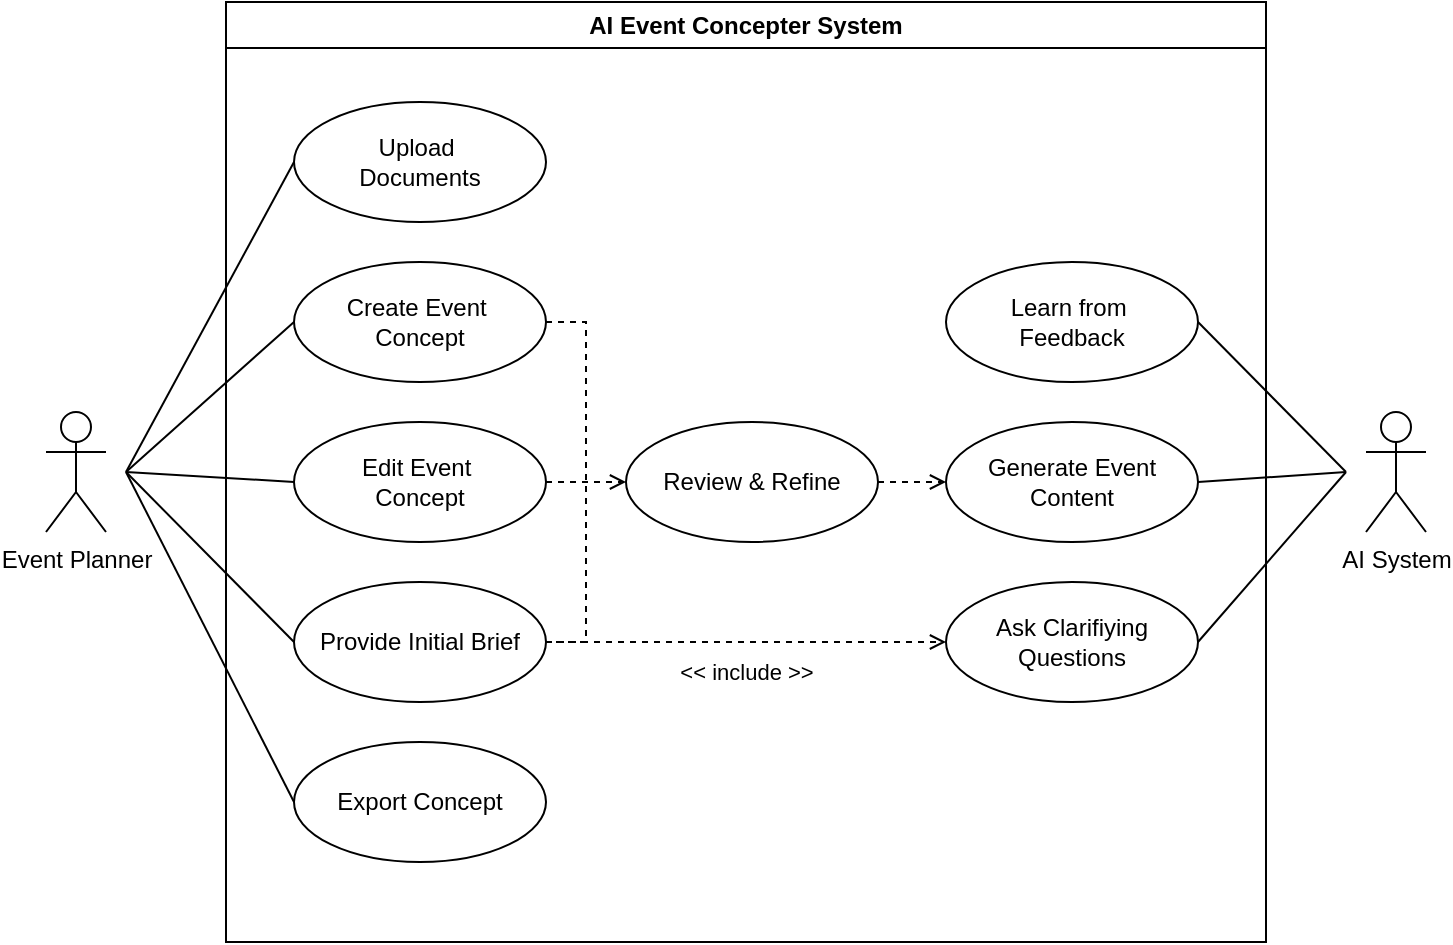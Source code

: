 <mxfile version="26.2.14">
  <diagram name="Page-1" id="RfeUmf7BLyWmSeDxd4My">
    <mxGraphModel dx="1024" dy="643" grid="1" gridSize="10" guides="1" tooltips="1" connect="1" arrows="1" fold="1" page="1" pageScale="1" pageWidth="827" pageHeight="1169" math="0" shadow="0">
      <root>
        <mxCell id="0" />
        <mxCell id="1" parent="0" />
        <mxCell id="-3miHadKhZ91e3YR9_H_-1" value="Event Planner" style="shape=umlActor;verticalLabelPosition=bottom;verticalAlign=top;html=1;" vertex="1" parent="1">
          <mxGeometry x="70" y="280" width="30" height="60" as="geometry" />
        </mxCell>
        <mxCell id="-3miHadKhZ91e3YR9_H_-4" value="AI Event Concepter System" style="swimlane;whiteSpace=wrap;html=1;" vertex="1" parent="1">
          <mxGeometry x="160" y="75" width="520" height="470" as="geometry">
            <mxRectangle x="314" y="190" width="140" height="30" as="alternateBounds" />
          </mxGeometry>
        </mxCell>
        <mxCell id="-3miHadKhZ91e3YR9_H_-8" value="Upload&amp;nbsp;&lt;div&gt;Documents&lt;/div&gt;" style="ellipse;whiteSpace=wrap;html=1;" vertex="1" parent="-3miHadKhZ91e3YR9_H_-4">
          <mxGeometry x="34" y="50" width="126" height="60" as="geometry" />
        </mxCell>
        <mxCell id="-3miHadKhZ91e3YR9_H_-13" value="Export Concept" style="ellipse;whiteSpace=wrap;html=1;" vertex="1" parent="-3miHadKhZ91e3YR9_H_-4">
          <mxGeometry x="34" y="370" width="126" height="60" as="geometry" />
        </mxCell>
        <mxCell id="-3miHadKhZ91e3YR9_H_-28" style="edgeStyle=orthogonalEdgeStyle;rounded=0;orthogonalLoop=1;jettySize=auto;html=1;exitX=1;exitY=0.5;exitDx=0;exitDy=0;entryX=0;entryY=0.5;entryDx=0;entryDy=0;dashed=1;endArrow=open;startFill=0;endFill=0;" edge="1" parent="-3miHadKhZ91e3YR9_H_-4" source="-3miHadKhZ91e3YR9_H_-12" target="-3miHadKhZ91e3YR9_H_-27">
          <mxGeometry relative="1" as="geometry" />
        </mxCell>
        <mxCell id="-3miHadKhZ91e3YR9_H_-30" value="&amp;lt;&amp;lt; include &amp;gt;&amp;gt;" style="edgeLabel;html=1;align=center;verticalAlign=middle;resizable=0;points=[];" vertex="1" connectable="0" parent="-3miHadKhZ91e3YR9_H_-28">
          <mxGeometry x="0.061" y="-2" relative="1" as="geometry">
            <mxPoint x="-6" y="13" as="offset" />
          </mxGeometry>
        </mxCell>
        <mxCell id="-3miHadKhZ91e3YR9_H_-12" value="Provide Initial Brief" style="ellipse;whiteSpace=wrap;html=1;" vertex="1" parent="-3miHadKhZ91e3YR9_H_-4">
          <mxGeometry x="34" y="290" width="126" height="60" as="geometry" />
        </mxCell>
        <mxCell id="-3miHadKhZ91e3YR9_H_-31" style="edgeStyle=orthogonalEdgeStyle;rounded=0;orthogonalLoop=1;jettySize=auto;html=1;exitX=1;exitY=0.5;exitDx=0;exitDy=0;entryX=0;entryY=0.5;entryDx=0;entryDy=0;dashed=1;endArrow=open;endFill=0;" edge="1" parent="-3miHadKhZ91e3YR9_H_-4" source="-3miHadKhZ91e3YR9_H_-11" target="-3miHadKhZ91e3YR9_H_-15">
          <mxGeometry relative="1" as="geometry" />
        </mxCell>
        <mxCell id="-3miHadKhZ91e3YR9_H_-11" value="Edit Event&amp;nbsp;&lt;div&gt;Concept&lt;/div&gt;" style="ellipse;whiteSpace=wrap;html=1;" vertex="1" parent="-3miHadKhZ91e3YR9_H_-4">
          <mxGeometry x="34" y="210" width="126" height="60" as="geometry" />
        </mxCell>
        <mxCell id="-3miHadKhZ91e3YR9_H_-14" style="edgeStyle=orthogonalEdgeStyle;rounded=0;orthogonalLoop=1;jettySize=auto;html=1;exitX=1;exitY=0.5;exitDx=0;exitDy=0;entryX=1;entryY=0.5;entryDx=0;entryDy=0;endArrow=none;startFill=0;dashed=1;" edge="1" parent="-3miHadKhZ91e3YR9_H_-4" source="-3miHadKhZ91e3YR9_H_-10" target="-3miHadKhZ91e3YR9_H_-12">
          <mxGeometry relative="1" as="geometry" />
        </mxCell>
        <mxCell id="-3miHadKhZ91e3YR9_H_-10" value="Create Event&amp;nbsp;&lt;div&gt;Concept&lt;/div&gt;" style="ellipse;whiteSpace=wrap;html=1;" vertex="1" parent="-3miHadKhZ91e3YR9_H_-4">
          <mxGeometry x="34" y="130" width="126" height="60" as="geometry" />
        </mxCell>
        <mxCell id="-3miHadKhZ91e3YR9_H_-33" style="edgeStyle=orthogonalEdgeStyle;rounded=0;orthogonalLoop=1;jettySize=auto;html=1;exitX=1;exitY=0.5;exitDx=0;exitDy=0;entryX=0;entryY=0.5;entryDx=0;entryDy=0;endArrow=open;endFill=0;dashed=1;" edge="1" parent="-3miHadKhZ91e3YR9_H_-4" source="-3miHadKhZ91e3YR9_H_-15" target="-3miHadKhZ91e3YR9_H_-26">
          <mxGeometry relative="1" as="geometry" />
        </mxCell>
        <mxCell id="-3miHadKhZ91e3YR9_H_-15" value="Review &amp;amp; Refine" style="ellipse;whiteSpace=wrap;html=1;" vertex="1" parent="-3miHadKhZ91e3YR9_H_-4">
          <mxGeometry x="200" y="210" width="126" height="60" as="geometry" />
        </mxCell>
        <mxCell id="-3miHadKhZ91e3YR9_H_-25" value="Learn from&amp;nbsp;&lt;div&gt;Feedback&lt;/div&gt;" style="ellipse;whiteSpace=wrap;html=1;" vertex="1" parent="-3miHadKhZ91e3YR9_H_-4">
          <mxGeometry x="360" y="130" width="126" height="60" as="geometry" />
        </mxCell>
        <mxCell id="-3miHadKhZ91e3YR9_H_-26" value="Generate Event Content" style="ellipse;whiteSpace=wrap;html=1;" vertex="1" parent="-3miHadKhZ91e3YR9_H_-4">
          <mxGeometry x="360" y="210" width="126" height="60" as="geometry" />
        </mxCell>
        <mxCell id="-3miHadKhZ91e3YR9_H_-27" value="Ask Clarifiying Questions" style="ellipse;whiteSpace=wrap;html=1;" vertex="1" parent="-3miHadKhZ91e3YR9_H_-4">
          <mxGeometry x="360" y="290" width="126" height="60" as="geometry" />
        </mxCell>
        <mxCell id="-3miHadKhZ91e3YR9_H_-20" value="" style="endArrow=none;html=1;rounded=0;entryX=0;entryY=0.5;entryDx=0;entryDy=0;" edge="1" parent="1" target="-3miHadKhZ91e3YR9_H_-8">
          <mxGeometry width="50" height="50" relative="1" as="geometry">
            <mxPoint x="110" y="310" as="sourcePoint" />
            <mxPoint x="160" y="240" as="targetPoint" />
          </mxGeometry>
        </mxCell>
        <mxCell id="-3miHadKhZ91e3YR9_H_-21" value="" style="endArrow=none;html=1;rounded=0;entryX=0;entryY=0.5;entryDx=0;entryDy=0;" edge="1" parent="1" target="-3miHadKhZ91e3YR9_H_-10">
          <mxGeometry width="50" height="50" relative="1" as="geometry">
            <mxPoint x="110" y="310" as="sourcePoint" />
            <mxPoint x="204" y="165" as="targetPoint" />
          </mxGeometry>
        </mxCell>
        <mxCell id="-3miHadKhZ91e3YR9_H_-22" value="" style="endArrow=none;html=1;rounded=0;entryX=0;entryY=0.5;entryDx=0;entryDy=0;" edge="1" parent="1" target="-3miHadKhZ91e3YR9_H_-11">
          <mxGeometry width="50" height="50" relative="1" as="geometry">
            <mxPoint x="110" y="310" as="sourcePoint" />
            <mxPoint x="214" y="175" as="targetPoint" />
          </mxGeometry>
        </mxCell>
        <mxCell id="-3miHadKhZ91e3YR9_H_-23" value="" style="endArrow=none;html=1;rounded=0;entryX=0;entryY=0.5;entryDx=0;entryDy=0;" edge="1" parent="1" target="-3miHadKhZ91e3YR9_H_-12">
          <mxGeometry width="50" height="50" relative="1" as="geometry">
            <mxPoint x="110" y="310" as="sourcePoint" />
            <mxPoint x="224" y="185" as="targetPoint" />
          </mxGeometry>
        </mxCell>
        <mxCell id="-3miHadKhZ91e3YR9_H_-24" value="" style="endArrow=none;html=1;rounded=0;entryX=0;entryY=0.5;entryDx=0;entryDy=0;" edge="1" parent="1" target="-3miHadKhZ91e3YR9_H_-13">
          <mxGeometry width="50" height="50" relative="1" as="geometry">
            <mxPoint x="110" y="310" as="sourcePoint" />
            <mxPoint x="234" y="195" as="targetPoint" />
          </mxGeometry>
        </mxCell>
        <mxCell id="-3miHadKhZ91e3YR9_H_-37" value="AI System" style="shape=umlActor;verticalLabelPosition=bottom;verticalAlign=top;html=1;" vertex="1" parent="1">
          <mxGeometry x="730" y="280" width="30" height="60" as="geometry" />
        </mxCell>
        <mxCell id="-3miHadKhZ91e3YR9_H_-38" value="" style="endArrow=none;html=1;rounded=0;exitX=1;exitY=0.5;exitDx=0;exitDy=0;" edge="1" parent="1" source="-3miHadKhZ91e3YR9_H_-25">
          <mxGeometry width="50" height="50" relative="1" as="geometry">
            <mxPoint x="340" y="440" as="sourcePoint" />
            <mxPoint x="720" y="310" as="targetPoint" />
          </mxGeometry>
        </mxCell>
        <mxCell id="-3miHadKhZ91e3YR9_H_-39" value="" style="endArrow=none;html=1;rounded=0;exitX=1;exitY=0.5;exitDx=0;exitDy=0;" edge="1" parent="1" source="-3miHadKhZ91e3YR9_H_-26">
          <mxGeometry width="50" height="50" relative="1" as="geometry">
            <mxPoint x="656" y="245" as="sourcePoint" />
            <mxPoint x="720" y="310" as="targetPoint" />
          </mxGeometry>
        </mxCell>
        <mxCell id="-3miHadKhZ91e3YR9_H_-40" value="" style="endArrow=none;html=1;rounded=0;exitX=1;exitY=0.5;exitDx=0;exitDy=0;" edge="1" parent="1" source="-3miHadKhZ91e3YR9_H_-27">
          <mxGeometry width="50" height="50" relative="1" as="geometry">
            <mxPoint x="666" y="255" as="sourcePoint" />
            <mxPoint x="720" y="310" as="targetPoint" />
          </mxGeometry>
        </mxCell>
      </root>
    </mxGraphModel>
  </diagram>
</mxfile>
